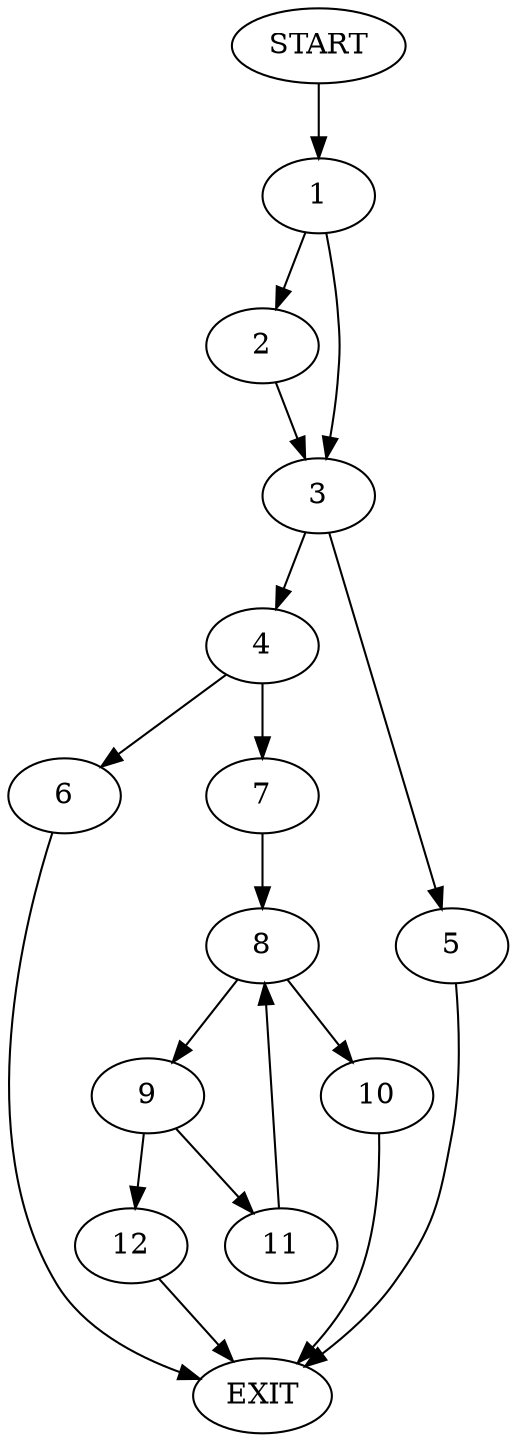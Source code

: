 digraph {
0 [label="START"]
13 [label="EXIT"]
0 -> 1
1 -> 2
1 -> 3
3 -> 4
3 -> 5
2 -> 3
5 -> 13
4 -> 6
4 -> 7
6 -> 13
7 -> 8
8 -> 9
8 -> 10
10 -> 13
9 -> 11
9 -> 12
11 -> 8
12 -> 13
}
